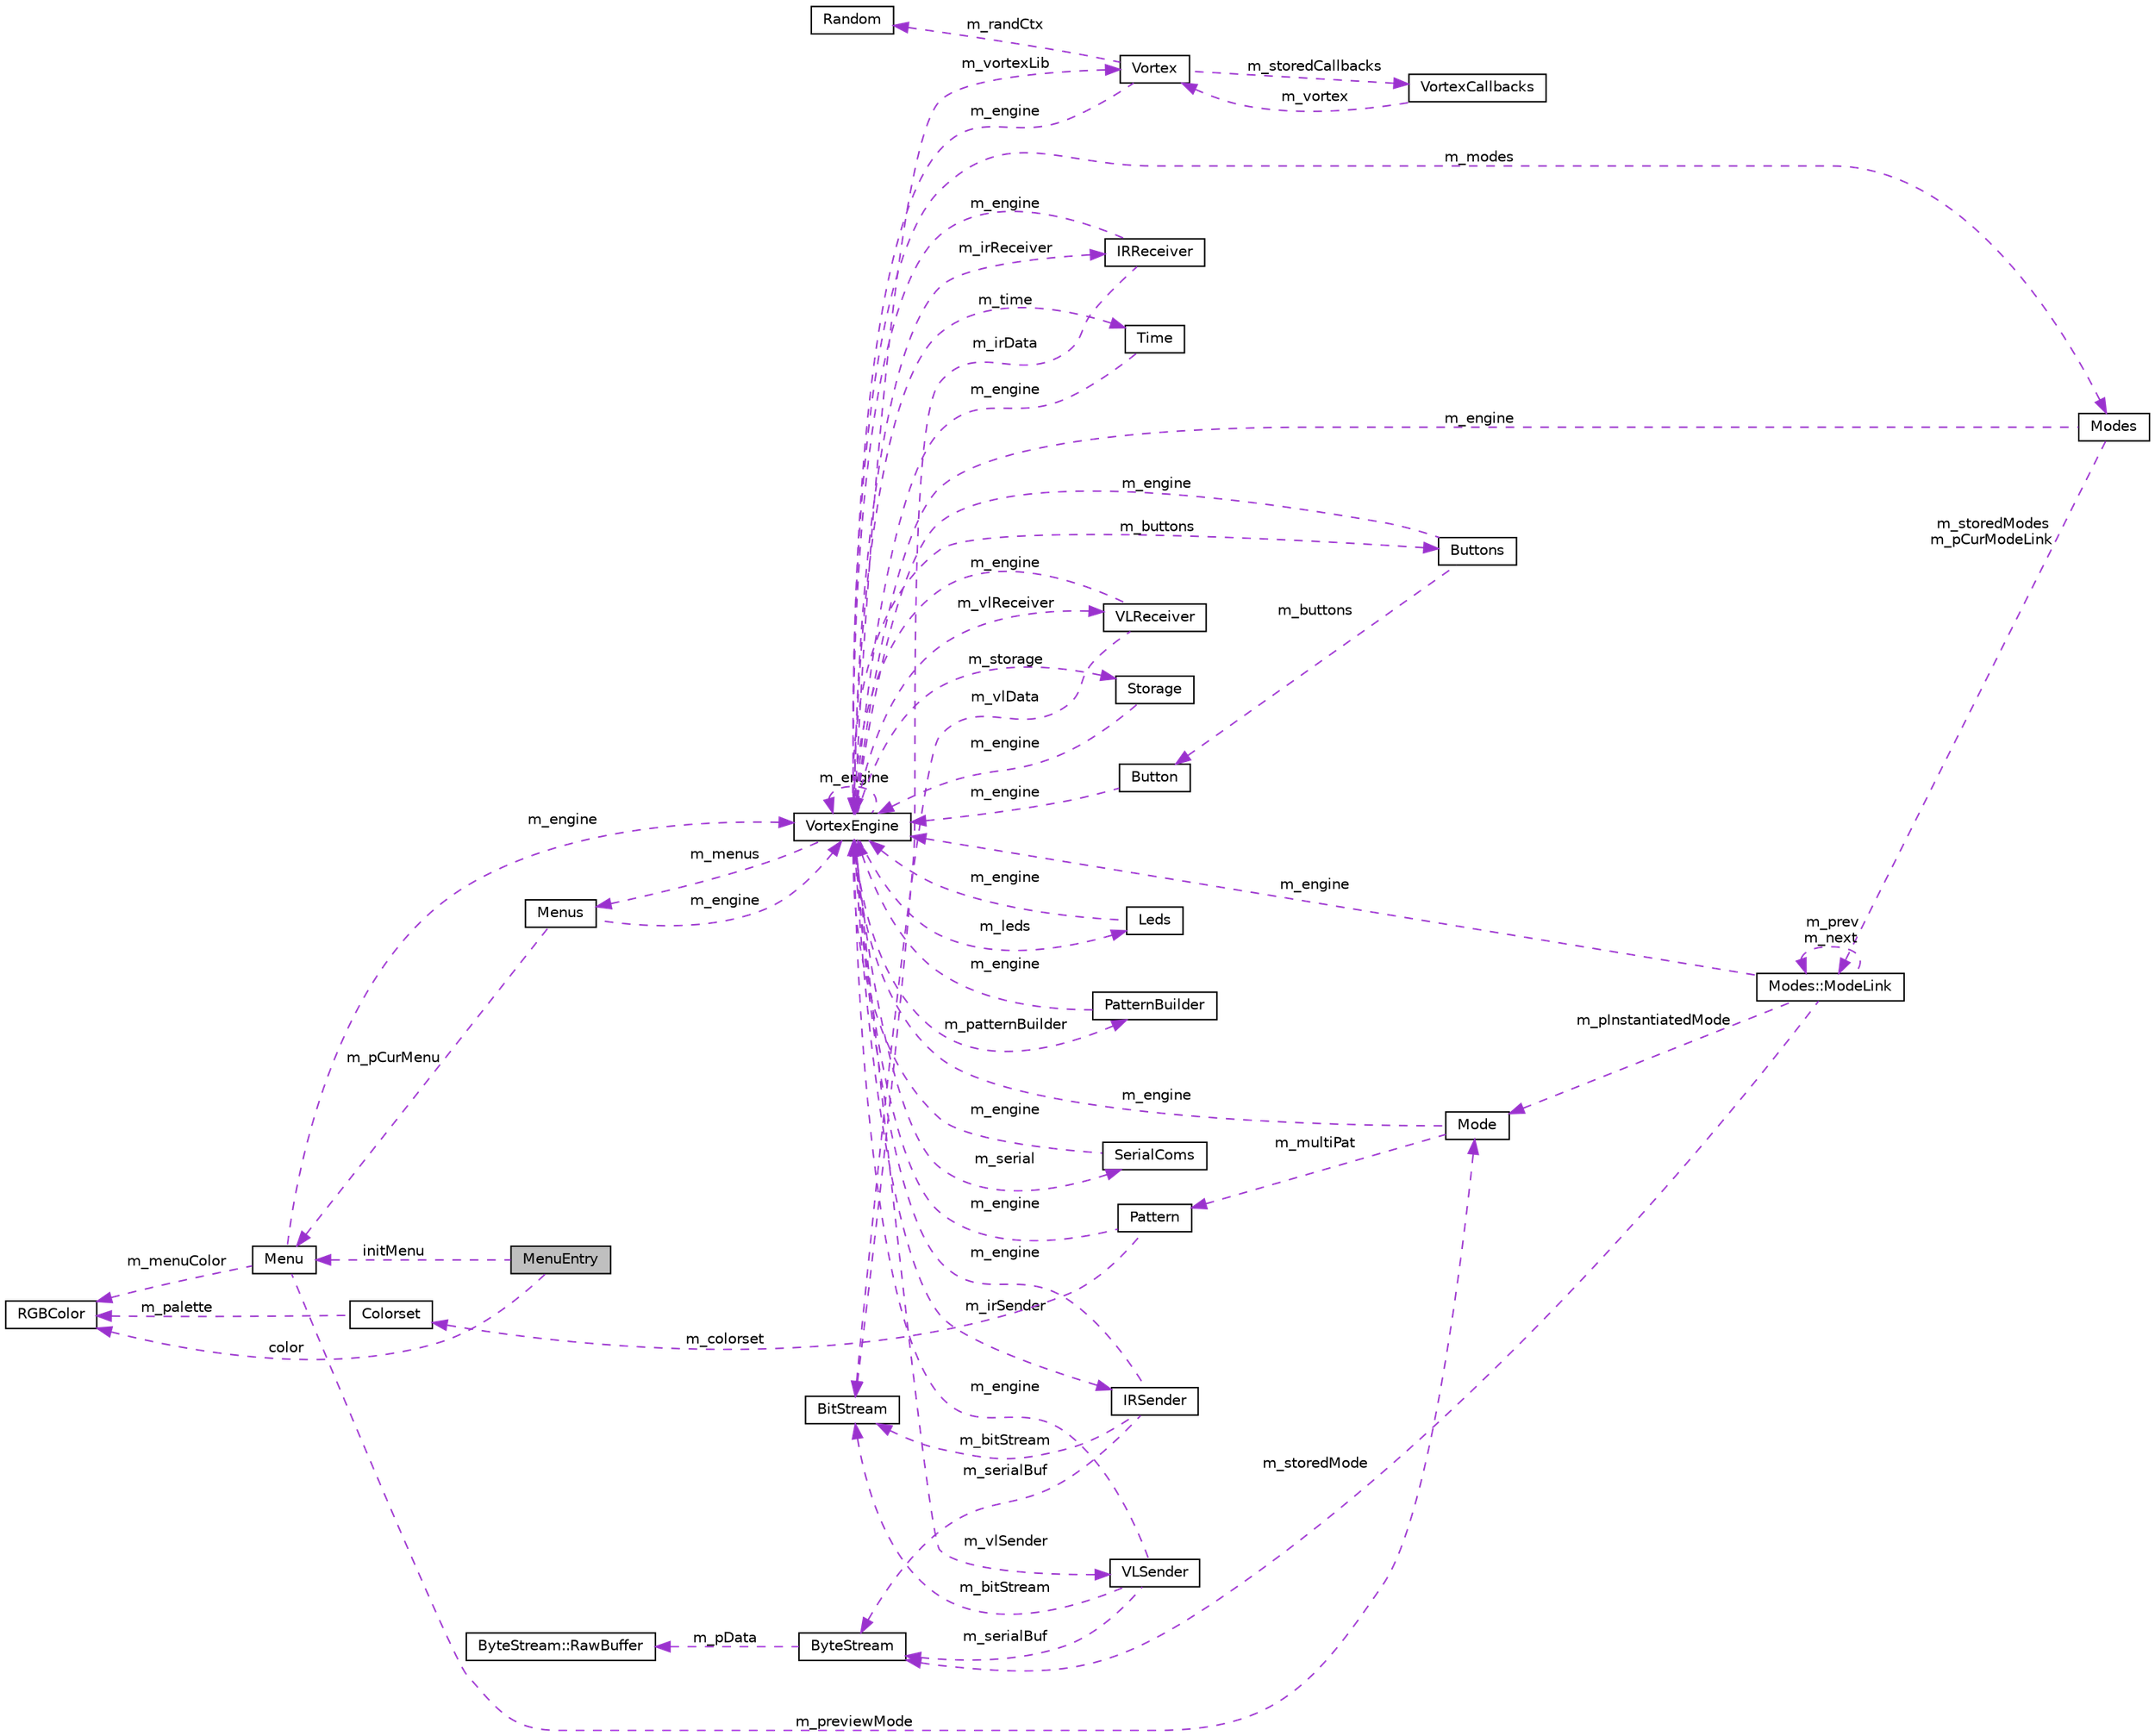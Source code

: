 digraph "MenuEntry"
{
 // INTERACTIVE_SVG=YES
 // LATEX_PDF_SIZE
  bgcolor="transparent";
  edge [fontname="Helvetica",fontsize="10",labelfontname="Helvetica",labelfontsize="10"];
  node [fontname="Helvetica",fontsize="10",shape=record];
  rankdir="LR";
  Node1 [label="MenuEntry",height=0.2,width=0.4,color="black", fillcolor="grey75", style="filled", fontcolor="black",tooltip=" "];
  Node2 -> Node1 [dir="back",color="darkorchid3",fontsize="10",style="dashed",label=" color" ];
  Node2 [label="RGBColor",height=0.2,width=0.4,color="black",URL="$classRGBColor.html",tooltip=" "];
  Node3 -> Node1 [dir="back",color="darkorchid3",fontsize="10",style="dashed",label=" initMenu" ];
  Node3 [label="Menu",height=0.2,width=0.4,color="black",URL="$classMenu.html",tooltip=" "];
  Node4 -> Node3 [dir="back",color="darkorchid3",fontsize="10",style="dashed",label=" m_previewMode" ];
  Node4 [label="Mode",height=0.2,width=0.4,color="black",URL="$classMode.html",tooltip=" "];
  Node5 -> Node4 [dir="back",color="darkorchid3",fontsize="10",style="dashed",label=" m_engine" ];
  Node5 [label="VortexEngine",height=0.2,width=0.4,color="black",URL="$classVortexEngine.html",tooltip=" "];
  Node6 -> Node5 [dir="back",color="darkorchid3",fontsize="10",style="dashed",label=" m_vlReceiver" ];
  Node6 [label="VLReceiver",height=0.2,width=0.4,color="black",URL="$classVLReceiver.html",tooltip=" "];
  Node5 -> Node6 [dir="back",color="darkorchid3",fontsize="10",style="dashed",label=" m_engine" ];
  Node7 -> Node6 [dir="back",color="darkorchid3",fontsize="10",style="dashed",label=" m_vlData" ];
  Node7 [label="BitStream",height=0.2,width=0.4,color="black",URL="$classBitStream.html",tooltip=" "];
  Node8 -> Node5 [dir="back",color="darkorchid3",fontsize="10",style="dashed",label=" m_storage" ];
  Node8 [label="Storage",height=0.2,width=0.4,color="black",URL="$classStorage.html",tooltip=" "];
  Node5 -> Node8 [dir="back",color="darkorchid3",fontsize="10",style="dashed",label=" m_engine" ];
  Node9 -> Node5 [dir="back",color="darkorchid3",fontsize="10",style="dashed",label=" m_irSender" ];
  Node9 [label="IRSender",height=0.2,width=0.4,color="black",URL="$classIRSender.html",tooltip=" "];
  Node5 -> Node9 [dir="back",color="darkorchid3",fontsize="10",style="dashed",label=" m_engine" ];
  Node7 -> Node9 [dir="back",color="darkorchid3",fontsize="10",style="dashed",label=" m_bitStream" ];
  Node10 -> Node9 [dir="back",color="darkorchid3",fontsize="10",style="dashed",label=" m_serialBuf" ];
  Node10 [label="ByteStream",height=0.2,width=0.4,color="black",URL="$classByteStream.html",tooltip=" "];
  Node11 -> Node10 [dir="back",color="darkorchid3",fontsize="10",style="dashed",label=" m_pData" ];
  Node11 [label="ByteStream::RawBuffer",height=0.2,width=0.4,color="black",URL="$structByteStream_1_1RawBuffer.html",tooltip=" "];
  Node5 -> Node5 [dir="back",color="darkorchid3",fontsize="10",style="dashed",label=" m_engine" ];
  Node12 -> Node5 [dir="back",color="darkorchid3",fontsize="10",style="dashed",label=" m_buttons" ];
  Node12 [label="Buttons",height=0.2,width=0.4,color="black",URL="$classButtons.html",tooltip=" "];
  Node5 -> Node12 [dir="back",color="darkorchid3",fontsize="10",style="dashed",label=" m_engine" ];
  Node13 -> Node12 [dir="back",color="darkorchid3",fontsize="10",style="dashed",label=" m_buttons" ];
  Node13 [label="Button",height=0.2,width=0.4,color="black",URL="$classButton.html",tooltip=" "];
  Node5 -> Node13 [dir="back",color="darkorchid3",fontsize="10",style="dashed",label=" m_engine" ];
  Node14 -> Node5 [dir="back",color="darkorchid3",fontsize="10",style="dashed",label=" m_leds" ];
  Node14 [label="Leds",height=0.2,width=0.4,color="black",URL="$classLeds.html",tooltip=" "];
  Node5 -> Node14 [dir="back",color="darkorchid3",fontsize="10",style="dashed",label=" m_engine" ];
  Node15 -> Node5 [dir="back",color="darkorchid3",fontsize="10",style="dashed",label=" m_patternBuilder" ];
  Node15 [label="PatternBuilder",height=0.2,width=0.4,color="black",URL="$classPatternBuilder.html",tooltip=" "];
  Node5 -> Node15 [dir="back",color="darkorchid3",fontsize="10",style="dashed",label=" m_engine" ];
  Node16 -> Node5 [dir="back",color="darkorchid3",fontsize="10",style="dashed",label=" m_vlSender" ];
  Node16 [label="VLSender",height=0.2,width=0.4,color="black",URL="$classVLSender.html",tooltip=" "];
  Node5 -> Node16 [dir="back",color="darkorchid3",fontsize="10",style="dashed",label=" m_engine" ];
  Node7 -> Node16 [dir="back",color="darkorchid3",fontsize="10",style="dashed",label=" m_bitStream" ];
  Node10 -> Node16 [dir="back",color="darkorchid3",fontsize="10",style="dashed",label=" m_serialBuf" ];
  Node17 -> Node5 [dir="back",color="darkorchid3",fontsize="10",style="dashed",label=" m_modes" ];
  Node17 [label="Modes",height=0.2,width=0.4,color="black",URL="$classModes.html",tooltip=" "];
  Node5 -> Node17 [dir="back",color="darkorchid3",fontsize="10",style="dashed",label=" m_engine" ];
  Node18 -> Node17 [dir="back",color="darkorchid3",fontsize="10",style="dashed",label=" m_storedModes\nm_pCurModeLink" ];
  Node18 [label="Modes::ModeLink",height=0.2,width=0.4,color="black",URL="$classModes_1_1ModeLink.html",tooltip=" "];
  Node4 -> Node18 [dir="back",color="darkorchid3",fontsize="10",style="dashed",label=" m_pInstantiatedMode" ];
  Node5 -> Node18 [dir="back",color="darkorchid3",fontsize="10",style="dashed",label=" m_engine" ];
  Node10 -> Node18 [dir="back",color="darkorchid3",fontsize="10",style="dashed",label=" m_storedMode" ];
  Node18 -> Node18 [dir="back",color="darkorchid3",fontsize="10",style="dashed",label=" m_prev\nm_next" ];
  Node19 -> Node5 [dir="back",color="darkorchid3",fontsize="10",style="dashed",label=" m_serial" ];
  Node19 [label="SerialComs",height=0.2,width=0.4,color="black",URL="$classSerialComs.html",tooltip=" "];
  Node5 -> Node19 [dir="back",color="darkorchid3",fontsize="10",style="dashed",label=" m_engine" ];
  Node20 -> Node5 [dir="back",color="darkorchid3",fontsize="10",style="dashed",label=" m_vortexLib" ];
  Node20 [label="Vortex",height=0.2,width=0.4,color="black",URL="$classVortex.html",tooltip=" "];
  Node21 -> Node20 [dir="back",color="darkorchid3",fontsize="10",style="dashed",label=" m_randCtx" ];
  Node21 [label="Random",height=0.2,width=0.4,color="black",URL="$classRandom.html",tooltip=" "];
  Node5 -> Node20 [dir="back",color="darkorchid3",fontsize="10",style="dashed",label=" m_engine" ];
  Node22 -> Node20 [dir="back",color="darkorchid3",fontsize="10",style="dashed",label=" m_storedCallbacks" ];
  Node22 [label="VortexCallbacks",height=0.2,width=0.4,color="black",URL="$classVortexCallbacks.html",tooltip=" "];
  Node20 -> Node22 [dir="back",color="darkorchid3",fontsize="10",style="dashed",label=" m_vortex" ];
  Node23 -> Node5 [dir="back",color="darkorchid3",fontsize="10",style="dashed",label=" m_irReceiver" ];
  Node23 [label="IRReceiver",height=0.2,width=0.4,color="black",URL="$classIRReceiver.html",tooltip=" "];
  Node5 -> Node23 [dir="back",color="darkorchid3",fontsize="10",style="dashed",label=" m_engine" ];
  Node7 -> Node23 [dir="back",color="darkorchid3",fontsize="10",style="dashed",label=" m_irData" ];
  Node24 -> Node5 [dir="back",color="darkorchid3",fontsize="10",style="dashed",label=" m_time" ];
  Node24 [label="Time",height=0.2,width=0.4,color="black",URL="$classTime.html",tooltip=" "];
  Node5 -> Node24 [dir="back",color="darkorchid3",fontsize="10",style="dashed",label=" m_engine" ];
  Node25 -> Node5 [dir="back",color="darkorchid3",fontsize="10",style="dashed",label=" m_menus" ];
  Node25 [label="Menus",height=0.2,width=0.4,color="black",URL="$classMenus.html",tooltip=" "];
  Node5 -> Node25 [dir="back",color="darkorchid3",fontsize="10",style="dashed",label=" m_engine" ];
  Node3 -> Node25 [dir="back",color="darkorchid3",fontsize="10",style="dashed",label=" m_pCurMenu" ];
  Node26 -> Node4 [dir="back",color="darkorchid3",fontsize="10",style="dashed",label=" m_multiPat" ];
  Node26 [label="Pattern",height=0.2,width=0.4,color="black",URL="$classPattern.html",tooltip=" "];
  Node5 -> Node26 [dir="back",color="darkorchid3",fontsize="10",style="dashed",label=" m_engine" ];
  Node27 -> Node26 [dir="back",color="darkorchid3",fontsize="10",style="dashed",label=" m_colorset" ];
  Node27 [label="Colorset",height=0.2,width=0.4,color="black",URL="$classColorset.html",tooltip=" "];
  Node2 -> Node27 [dir="back",color="darkorchid3",fontsize="10",style="dashed",label=" m_palette" ];
  Node2 -> Node3 [dir="back",color="darkorchid3",fontsize="10",style="dashed",label=" m_menuColor" ];
  Node5 -> Node3 [dir="back",color="darkorchid3",fontsize="10",style="dashed",label=" m_engine" ];
}
